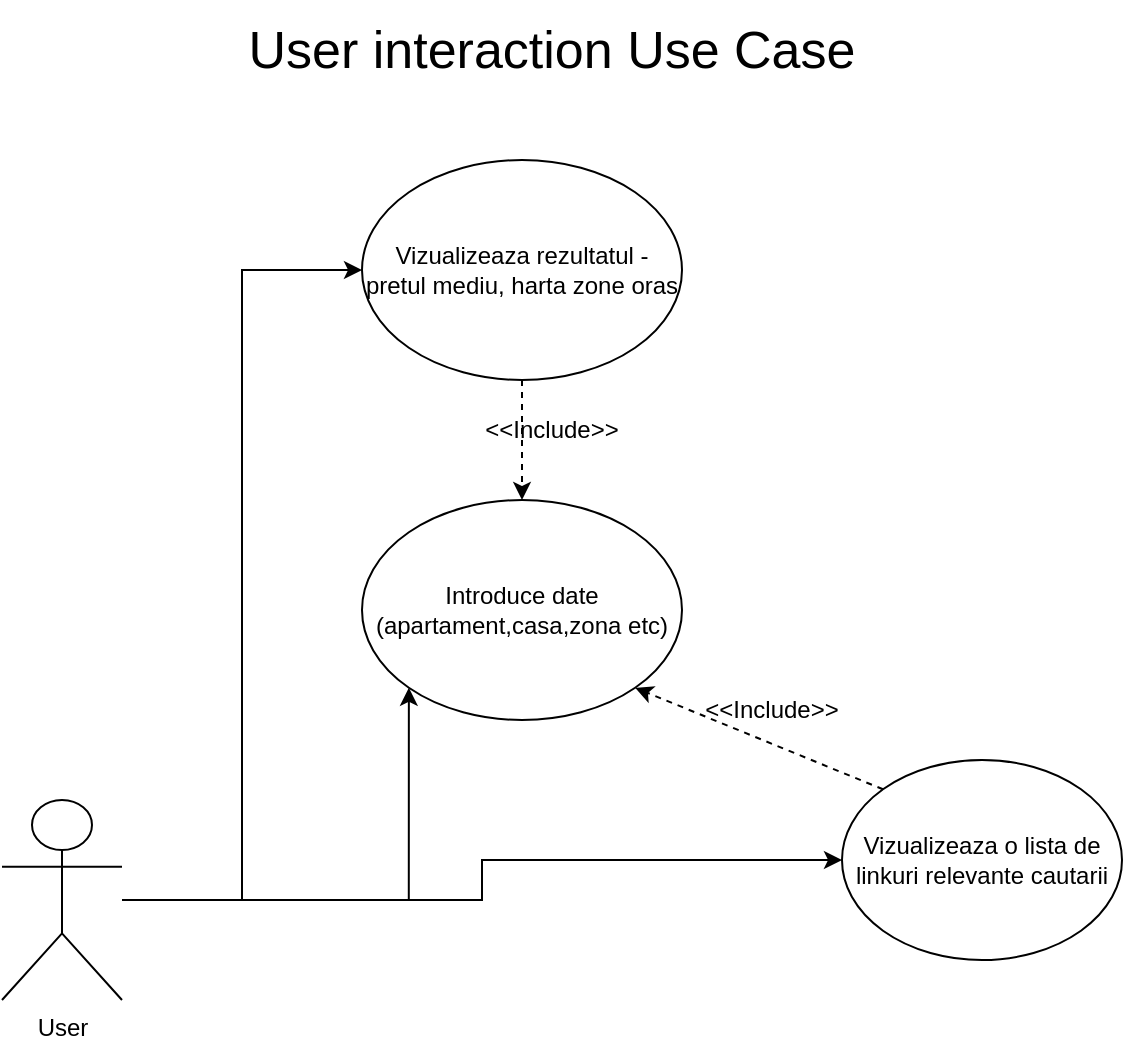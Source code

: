 <mxfile version="13.10.3" type="device"><diagram id="9yQIe4ICtsE237tvUug5" name="Page-1"><mxGraphModel dx="1038" dy="1680" grid="1" gridSize="10" guides="1" tooltips="1" connect="1" arrows="1" fold="1" page="1" pageScale="1" pageWidth="850" pageHeight="1100" math="0" shadow="0"><root><mxCell id="0"/><mxCell id="1" parent="0"/><mxCell id="-s9NwgUXEozBr8EX-sO1-4" style="edgeStyle=orthogonalEdgeStyle;rounded=0;orthogonalLoop=1;jettySize=auto;html=1;entryX=0;entryY=1;entryDx=0;entryDy=0;" edge="1" parent="1" source="-s9NwgUXEozBr8EX-sO1-1" target="-s9NwgUXEozBr8EX-sO1-2"><mxGeometry relative="1" as="geometry"/></mxCell><mxCell id="-s9NwgUXEozBr8EX-sO1-18" style="edgeStyle=orthogonalEdgeStyle;rounded=0;orthogonalLoop=1;jettySize=auto;html=1;" edge="1" parent="1" source="-s9NwgUXEozBr8EX-sO1-1" target="-s9NwgUXEozBr8EX-sO1-6"><mxGeometry relative="1" as="geometry"/></mxCell><mxCell id="-s9NwgUXEozBr8EX-sO1-20" style="edgeStyle=orthogonalEdgeStyle;rounded=0;orthogonalLoop=1;jettySize=auto;html=1;entryX=0;entryY=0.5;entryDx=0;entryDy=0;" edge="1" parent="1" source="-s9NwgUXEozBr8EX-sO1-1" target="-s9NwgUXEozBr8EX-sO1-5"><mxGeometry relative="1" as="geometry"/></mxCell><mxCell id="-s9NwgUXEozBr8EX-sO1-1" value="User" style="shape=umlActor;verticalLabelPosition=bottom;verticalAlign=top;html=1;outlineConnect=0;" vertex="1" parent="1"><mxGeometry x="120" y="250" width="60" height="100" as="geometry"/></mxCell><mxCell id="-s9NwgUXEozBr8EX-sO1-2" value="Introduce date&lt;br&gt;(apartament,casa,zona etc)" style="ellipse;whiteSpace=wrap;html=1;" vertex="1" parent="1"><mxGeometry x="300" y="100" width="160" height="110" as="geometry"/></mxCell><mxCell id="-s9NwgUXEozBr8EX-sO1-5" value="Vizualizeaza rezultatul - pretul mediu, harta zone oras" style="ellipse;whiteSpace=wrap;html=1;" vertex="1" parent="1"><mxGeometry x="300" y="-70" width="160" height="110" as="geometry"/></mxCell><mxCell id="-s9NwgUXEozBr8EX-sO1-6" value="Vizualizeaza o lista de linkuri relevante cautarii" style="ellipse;whiteSpace=wrap;html=1;" vertex="1" parent="1"><mxGeometry x="540" y="230" width="140" height="100" as="geometry"/></mxCell><mxCell id="-s9NwgUXEozBr8EX-sO1-11" value="&amp;lt;&amp;lt;Include&amp;gt;&amp;gt;" style="text;html=1;strokeColor=none;fillColor=none;align=center;verticalAlign=middle;whiteSpace=wrap;rounded=0;" vertex="1" parent="1"><mxGeometry x="360" y="60" width="70" height="10" as="geometry"/></mxCell><mxCell id="-s9NwgUXEozBr8EX-sO1-12" value="" style="endArrow=classic;html=1;entryX=0.5;entryY=0;entryDx=0;entryDy=0;exitX=0.5;exitY=1;exitDx=0;exitDy=0;dashed=1;" edge="1" parent="1" source="-s9NwgUXEozBr8EX-sO1-5" target="-s9NwgUXEozBr8EX-sO1-2"><mxGeometry width="50" height="50" relative="1" as="geometry"><mxPoint x="495" y="120" as="sourcePoint"/><mxPoint x="475" y="190" as="targetPoint"/></mxGeometry></mxCell><mxCell id="-s9NwgUXEozBr8EX-sO1-14" value="" style="endArrow=classic;html=1;entryX=1;entryY=1;entryDx=0;entryDy=0;exitX=0;exitY=0;exitDx=0;exitDy=0;dashed=1;" edge="1" parent="1" source="-s9NwgUXEozBr8EX-sO1-6" target="-s9NwgUXEozBr8EX-sO1-2"><mxGeometry width="50" height="50" relative="1" as="geometry"><mxPoint x="560" y="205" as="sourcePoint"/><mxPoint x="480" y="255" as="targetPoint"/></mxGeometry></mxCell><mxCell id="-s9NwgUXEozBr8EX-sO1-15" value="&amp;lt;&amp;lt;Include&amp;gt;&amp;gt;" style="text;html=1;strokeColor=none;fillColor=none;align=center;verticalAlign=middle;whiteSpace=wrap;rounded=0;" vertex="1" parent="1"><mxGeometry x="470" y="200" width="70" height="10" as="geometry"/></mxCell><mxCell id="-s9NwgUXEozBr8EX-sO1-23" value="User interaction Use Case" style="text;html=1;strokeColor=none;fillColor=none;align=center;verticalAlign=middle;whiteSpace=wrap;rounded=0;fontSize=26;" vertex="1" parent="1"><mxGeometry x="215" y="-150" width="360" height="50" as="geometry"/></mxCell></root></mxGraphModel></diagram></mxfile>